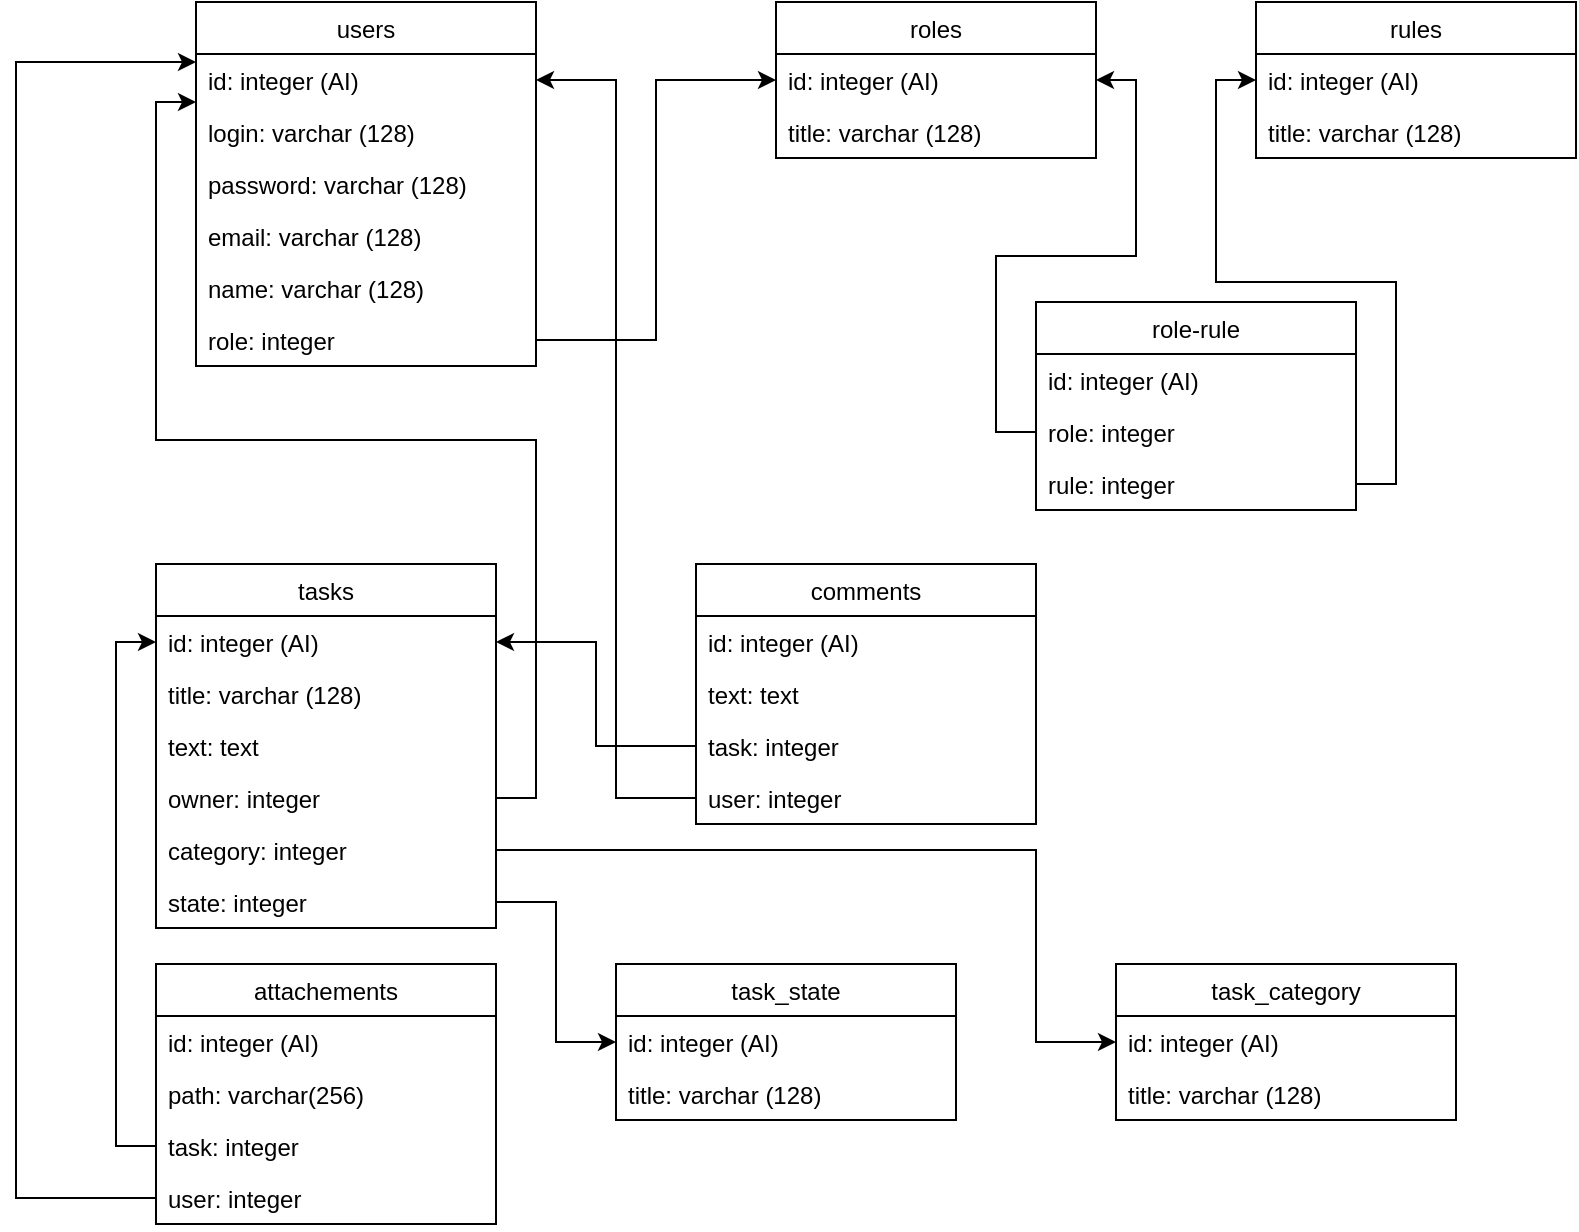 <mxfile version="13.0.1" type="device"><diagram name="Page-1" id="929967ad-93f9-6ef4-fab6-5d389245f69c"><mxGraphModel dx="1296" dy="731" grid="1" gridSize="10" guides="1" tooltips="1" connect="1" arrows="1" fold="1" page="1" pageScale="1.5" pageWidth="1169" pageHeight="826" background="none" math="0" shadow="0"><root><mxCell id="0" style=";html=1;"/><mxCell id="1" style=";html=1;" parent="0"/><mxCell id="OaZ0v9aWiFBgGHapWuBa-2" value="users" style="swimlane;fontStyle=0;childLayout=stackLayout;horizontal=1;startSize=26;fillColor=none;horizontalStack=0;resizeParent=1;resizeParentMax=0;resizeLast=0;collapsible=1;marginBottom=0;" vertex="1" parent="1"><mxGeometry x="150" y="160" width="170" height="182" as="geometry"><mxRectangle x="150" y="160" width="60" height="26" as="alternateBounds"/></mxGeometry></mxCell><mxCell id="OaZ0v9aWiFBgGHapWuBa-3" value="id: integer (AI)" style="text;strokeColor=none;fillColor=none;align=left;verticalAlign=top;spacingLeft=4;spacingRight=4;overflow=hidden;rotatable=0;points=[[0,0.5],[1,0.5]];portConstraint=eastwest;" vertex="1" parent="OaZ0v9aWiFBgGHapWuBa-2"><mxGeometry y="26" width="170" height="26" as="geometry"/></mxCell><mxCell id="OaZ0v9aWiFBgGHapWuBa-4" value="login: varchar (128)" style="text;strokeColor=none;fillColor=none;align=left;verticalAlign=top;spacingLeft=4;spacingRight=4;overflow=hidden;rotatable=0;points=[[0,0.5],[1,0.5]];portConstraint=eastwest;" vertex="1" parent="OaZ0v9aWiFBgGHapWuBa-2"><mxGeometry y="52" width="170" height="26" as="geometry"/></mxCell><mxCell id="OaZ0v9aWiFBgGHapWuBa-5" value="password: varchar (128)" style="text;strokeColor=none;fillColor=none;align=left;verticalAlign=top;spacingLeft=4;spacingRight=4;overflow=hidden;rotatable=0;points=[[0,0.5],[1,0.5]];portConstraint=eastwest;" vertex="1" parent="OaZ0v9aWiFBgGHapWuBa-2"><mxGeometry y="78" width="170" height="26" as="geometry"/></mxCell><mxCell id="OaZ0v9aWiFBgGHapWuBa-13" value="email: varchar (128)" style="text;strokeColor=none;fillColor=none;align=left;verticalAlign=top;spacingLeft=4;spacingRight=4;overflow=hidden;rotatable=0;points=[[0,0.5],[1,0.5]];portConstraint=eastwest;" vertex="1" parent="OaZ0v9aWiFBgGHapWuBa-2"><mxGeometry y="104" width="170" height="26" as="geometry"/></mxCell><mxCell id="OaZ0v9aWiFBgGHapWuBa-12" value="name: varchar (128)" style="text;strokeColor=none;fillColor=none;align=left;verticalAlign=top;spacingLeft=4;spacingRight=4;overflow=hidden;rotatable=0;points=[[0,0.5],[1,0.5]];portConstraint=eastwest;" vertex="1" parent="OaZ0v9aWiFBgGHapWuBa-2"><mxGeometry y="130" width="170" height="26" as="geometry"/></mxCell><mxCell id="OaZ0v9aWiFBgGHapWuBa-14" value="role: integer" style="text;strokeColor=none;fillColor=none;align=left;verticalAlign=top;spacingLeft=4;spacingRight=4;overflow=hidden;rotatable=0;points=[[0,0.5],[1,0.5]];portConstraint=eastwest;" vertex="1" parent="OaZ0v9aWiFBgGHapWuBa-2"><mxGeometry y="156" width="170" height="26" as="geometry"/></mxCell><mxCell id="OaZ0v9aWiFBgGHapWuBa-33" style="edgeStyle=orthogonalEdgeStyle;rounded=0;orthogonalLoop=1;jettySize=auto;html=1;entryX=0;entryY=0.5;entryDx=0;entryDy=0;" edge="1" parent="1" source="OaZ0v9aWiFBgGHapWuBa-14" target="OaZ0v9aWiFBgGHapWuBa-16"><mxGeometry relative="1" as="geometry"/></mxCell><mxCell id="OaZ0v9aWiFBgGHapWuBa-37" value="comments" style="swimlane;fontStyle=0;childLayout=stackLayout;horizontal=1;startSize=26;fillColor=none;horizontalStack=0;resizeParent=1;resizeParentMax=0;resizeLast=0;collapsible=1;marginBottom=0;" vertex="1" parent="1"><mxGeometry x="400" y="441" width="170" height="130" as="geometry"/></mxCell><mxCell id="OaZ0v9aWiFBgGHapWuBa-38" value="id: integer (AI)" style="text;strokeColor=none;fillColor=none;align=left;verticalAlign=top;spacingLeft=4;spacingRight=4;overflow=hidden;rotatable=0;points=[[0,0.5],[1,0.5]];portConstraint=eastwest;" vertex="1" parent="OaZ0v9aWiFBgGHapWuBa-37"><mxGeometry y="26" width="170" height="26" as="geometry"/></mxCell><mxCell id="OaZ0v9aWiFBgGHapWuBa-40" value="text: text" style="text;strokeColor=none;fillColor=none;align=left;verticalAlign=top;spacingLeft=4;spacingRight=4;overflow=hidden;rotatable=0;points=[[0,0.5],[1,0.5]];portConstraint=eastwest;" vertex="1" parent="OaZ0v9aWiFBgGHapWuBa-37"><mxGeometry y="52" width="170" height="26" as="geometry"/></mxCell><mxCell id="OaZ0v9aWiFBgGHapWuBa-42" value="task: integer" style="text;strokeColor=none;fillColor=none;align=left;verticalAlign=top;spacingLeft=4;spacingRight=4;overflow=hidden;rotatable=0;points=[[0,0.5],[1,0.5]];portConstraint=eastwest;" vertex="1" parent="OaZ0v9aWiFBgGHapWuBa-37"><mxGeometry y="78" width="170" height="26" as="geometry"/></mxCell><mxCell id="OaZ0v9aWiFBgGHapWuBa-43" value="user: integer" style="text;strokeColor=none;fillColor=none;align=left;verticalAlign=top;spacingLeft=4;spacingRight=4;overflow=hidden;rotatable=0;points=[[0,0.5],[1,0.5]];portConstraint=eastwest;" vertex="1" parent="OaZ0v9aWiFBgGHapWuBa-37"><mxGeometry y="104" width="170" height="26" as="geometry"/></mxCell><mxCell id="OaZ0v9aWiFBgGHapWuBa-44" style="edgeStyle=orthogonalEdgeStyle;rounded=0;orthogonalLoop=1;jettySize=auto;html=1;entryX=1;entryY=0.5;entryDx=0;entryDy=0;" edge="1" parent="1" source="OaZ0v9aWiFBgGHapWuBa-42" target="OaZ0v9aWiFBgGHapWuBa-26"><mxGeometry relative="1" as="geometry"/></mxCell><mxCell id="OaZ0v9aWiFBgGHapWuBa-45" style="edgeStyle=orthogonalEdgeStyle;rounded=0;orthogonalLoop=1;jettySize=auto;html=1;" edge="1" parent="1" source="OaZ0v9aWiFBgGHapWuBa-43" target="OaZ0v9aWiFBgGHapWuBa-3"><mxGeometry relative="1" as="geometry"><mxPoint x="340" y="200" as="targetPoint"/></mxGeometry></mxCell><mxCell id="OaZ0v9aWiFBgGHapWuBa-15" value="roles" style="swimlane;fontStyle=0;childLayout=stackLayout;horizontal=1;startSize=26;fillColor=none;horizontalStack=0;resizeParent=1;resizeParentMax=0;resizeLast=0;collapsible=1;marginBottom=0;" vertex="1" parent="1"><mxGeometry x="440" y="160" width="160" height="78" as="geometry"/></mxCell><mxCell id="OaZ0v9aWiFBgGHapWuBa-16" value="id: integer (AI)" style="text;strokeColor=none;fillColor=none;align=left;verticalAlign=top;spacingLeft=4;spacingRight=4;overflow=hidden;rotatable=0;points=[[0,0.5],[1,0.5]];portConstraint=eastwest;" vertex="1" parent="OaZ0v9aWiFBgGHapWuBa-15"><mxGeometry y="26" width="160" height="26" as="geometry"/></mxCell><mxCell id="OaZ0v9aWiFBgGHapWuBa-17" value="title: varchar (128)" style="text;strokeColor=none;fillColor=none;align=left;verticalAlign=top;spacingLeft=4;spacingRight=4;overflow=hidden;rotatable=0;points=[[0,0.5],[1,0.5]];portConstraint=eastwest;" vertex="1" parent="OaZ0v9aWiFBgGHapWuBa-15"><mxGeometry y="52" width="160" height="26" as="geometry"/></mxCell><mxCell id="OaZ0v9aWiFBgGHapWuBa-22" value="rules" style="swimlane;fontStyle=0;childLayout=stackLayout;horizontal=1;startSize=26;fillColor=none;horizontalStack=0;resizeParent=1;resizeParentMax=0;resizeLast=0;collapsible=1;marginBottom=0;" vertex="1" parent="1"><mxGeometry x="680" y="160" width="160" height="78" as="geometry"/></mxCell><mxCell id="OaZ0v9aWiFBgGHapWuBa-23" value="id: integer (AI)" style="text;strokeColor=none;fillColor=none;align=left;verticalAlign=top;spacingLeft=4;spacingRight=4;overflow=hidden;rotatable=0;points=[[0,0.5],[1,0.5]];portConstraint=eastwest;" vertex="1" parent="OaZ0v9aWiFBgGHapWuBa-22"><mxGeometry y="26" width="160" height="26" as="geometry"/></mxCell><mxCell id="OaZ0v9aWiFBgGHapWuBa-24" value="title: varchar (128)" style="text;strokeColor=none;fillColor=none;align=left;verticalAlign=top;spacingLeft=4;spacingRight=4;overflow=hidden;rotatable=0;points=[[0,0.5],[1,0.5]];portConstraint=eastwest;" vertex="1" parent="OaZ0v9aWiFBgGHapWuBa-22"><mxGeometry y="52" width="160" height="26" as="geometry"/></mxCell><mxCell id="OaZ0v9aWiFBgGHapWuBa-25" value="tasks" style="swimlane;fontStyle=0;childLayout=stackLayout;horizontal=1;startSize=26;fillColor=none;horizontalStack=0;resizeParent=1;resizeParentMax=0;resizeLast=0;collapsible=1;marginBottom=0;" vertex="1" parent="1"><mxGeometry x="130" y="441" width="170" height="182" as="geometry"/></mxCell><mxCell id="OaZ0v9aWiFBgGHapWuBa-26" value="id: integer (AI)" style="text;strokeColor=none;fillColor=none;align=left;verticalAlign=top;spacingLeft=4;spacingRight=4;overflow=hidden;rotatable=0;points=[[0,0.5],[1,0.5]];portConstraint=eastwest;" vertex="1" parent="OaZ0v9aWiFBgGHapWuBa-25"><mxGeometry y="26" width="170" height="26" as="geometry"/></mxCell><mxCell id="OaZ0v9aWiFBgGHapWuBa-27" value="title: varchar (128)" style="text;strokeColor=none;fillColor=none;align=left;verticalAlign=top;spacingLeft=4;spacingRight=4;overflow=hidden;rotatable=0;points=[[0,0.5],[1,0.5]];portConstraint=eastwest;" vertex="1" parent="OaZ0v9aWiFBgGHapWuBa-25"><mxGeometry y="52" width="170" height="26" as="geometry"/></mxCell><mxCell id="OaZ0v9aWiFBgGHapWuBa-34" value="text: text" style="text;strokeColor=none;fillColor=none;align=left;verticalAlign=top;spacingLeft=4;spacingRight=4;overflow=hidden;rotatable=0;points=[[0,0.5],[1,0.5]];portConstraint=eastwest;" vertex="1" parent="OaZ0v9aWiFBgGHapWuBa-25"><mxGeometry y="78" width="170" height="26" as="geometry"/></mxCell><mxCell id="OaZ0v9aWiFBgGHapWuBa-35" value="owner: integer" style="text;strokeColor=none;fillColor=none;align=left;verticalAlign=top;spacingLeft=4;spacingRight=4;overflow=hidden;rotatable=0;points=[[0,0.5],[1,0.5]];portConstraint=eastwest;" vertex="1" parent="OaZ0v9aWiFBgGHapWuBa-25"><mxGeometry y="104" width="170" height="26" as="geometry"/></mxCell><mxCell id="OaZ0v9aWiFBgGHapWuBa-67" value="category: integer" style="text;strokeColor=none;fillColor=none;align=left;verticalAlign=top;spacingLeft=4;spacingRight=4;overflow=hidden;rotatable=0;points=[[0,0.5],[1,0.5]];portConstraint=eastwest;" vertex="1" parent="OaZ0v9aWiFBgGHapWuBa-25"><mxGeometry y="130" width="170" height="26" as="geometry"/></mxCell><mxCell id="OaZ0v9aWiFBgGHapWuBa-36" value="state: integer" style="text;strokeColor=none;fillColor=none;align=left;verticalAlign=top;spacingLeft=4;spacingRight=4;overflow=hidden;rotatable=0;points=[[0,0.5],[1,0.5]];portConstraint=eastwest;" vertex="1" parent="OaZ0v9aWiFBgGHapWuBa-25"><mxGeometry y="156" width="170" height="26" as="geometry"/></mxCell><mxCell id="OaZ0v9aWiFBgGHapWuBa-46" style="edgeStyle=orthogonalEdgeStyle;rounded=0;orthogonalLoop=1;jettySize=auto;html=1;" edge="1" parent="1" source="OaZ0v9aWiFBgGHapWuBa-35" target="OaZ0v9aWiFBgGHapWuBa-3"><mxGeometry relative="1" as="geometry"><Array as="points"><mxPoint x="320" y="558"/><mxPoint x="320" y="379"/><mxPoint x="130" y="379"/><mxPoint x="130" y="210"/></Array></mxGeometry></mxCell><mxCell id="OaZ0v9aWiFBgGHapWuBa-52" style="edgeStyle=orthogonalEdgeStyle;rounded=0;orthogonalLoop=1;jettySize=auto;html=1;" edge="1" parent="1" source="OaZ0v9aWiFBgGHapWuBa-49" target="OaZ0v9aWiFBgGHapWuBa-16"><mxGeometry relative="1" as="geometry"/></mxCell><mxCell id="OaZ0v9aWiFBgGHapWuBa-53" style="edgeStyle=orthogonalEdgeStyle;rounded=0;orthogonalLoop=1;jettySize=auto;html=1;entryX=0;entryY=0.5;entryDx=0;entryDy=0;" edge="1" parent="1" source="OaZ0v9aWiFBgGHapWuBa-50" target="OaZ0v9aWiFBgGHapWuBa-23"><mxGeometry relative="1" as="geometry"/></mxCell><mxCell id="OaZ0v9aWiFBgGHapWuBa-47" value="role-rule" style="swimlane;fontStyle=0;childLayout=stackLayout;horizontal=1;startSize=26;fillColor=none;horizontalStack=0;resizeParent=1;resizeParentMax=0;resizeLast=0;collapsible=1;marginBottom=0;" vertex="1" parent="1"><mxGeometry x="570" y="310" width="160" height="104" as="geometry"/></mxCell><mxCell id="OaZ0v9aWiFBgGHapWuBa-48" value="id: integer (AI)" style="text;strokeColor=none;fillColor=none;align=left;verticalAlign=top;spacingLeft=4;spacingRight=4;overflow=hidden;rotatable=0;points=[[0,0.5],[1,0.5]];portConstraint=eastwest;" vertex="1" parent="OaZ0v9aWiFBgGHapWuBa-47"><mxGeometry y="26" width="160" height="26" as="geometry"/></mxCell><mxCell id="OaZ0v9aWiFBgGHapWuBa-49" value="role: integer" style="text;strokeColor=none;fillColor=none;align=left;verticalAlign=top;spacingLeft=4;spacingRight=4;overflow=hidden;rotatable=0;points=[[0,0.5],[1,0.5]];portConstraint=eastwest;" vertex="1" parent="OaZ0v9aWiFBgGHapWuBa-47"><mxGeometry y="52" width="160" height="26" as="geometry"/></mxCell><mxCell id="OaZ0v9aWiFBgGHapWuBa-50" value="rule: integer" style="text;strokeColor=none;fillColor=none;align=left;verticalAlign=top;spacingLeft=4;spacingRight=4;overflow=hidden;rotatable=0;points=[[0,0.5],[1,0.5]];portConstraint=eastwest;" vertex="1" parent="OaZ0v9aWiFBgGHapWuBa-47"><mxGeometry y="78" width="160" height="26" as="geometry"/></mxCell><mxCell id="OaZ0v9aWiFBgGHapWuBa-54" value="attachements" style="swimlane;fontStyle=0;childLayout=stackLayout;horizontal=1;startSize=26;fillColor=none;horizontalStack=0;resizeParent=1;resizeParentMax=0;resizeLast=0;collapsible=1;marginBottom=0;" vertex="1" parent="1"><mxGeometry x="130" y="641" width="170" height="130" as="geometry"/></mxCell><mxCell id="OaZ0v9aWiFBgGHapWuBa-55" value="id: integer (AI)" style="text;strokeColor=none;fillColor=none;align=left;verticalAlign=top;spacingLeft=4;spacingRight=4;overflow=hidden;rotatable=0;points=[[0,0.5],[1,0.5]];portConstraint=eastwest;" vertex="1" parent="OaZ0v9aWiFBgGHapWuBa-54"><mxGeometry y="26" width="170" height="26" as="geometry"/></mxCell><mxCell id="OaZ0v9aWiFBgGHapWuBa-56" value="path: varchar(256)" style="text;strokeColor=none;fillColor=none;align=left;verticalAlign=top;spacingLeft=4;spacingRight=4;overflow=hidden;rotatable=0;points=[[0,0.5],[1,0.5]];portConstraint=eastwest;" vertex="1" parent="OaZ0v9aWiFBgGHapWuBa-54"><mxGeometry y="52" width="170" height="26" as="geometry"/></mxCell><mxCell id="OaZ0v9aWiFBgGHapWuBa-60" value="task: integer" style="text;strokeColor=none;fillColor=none;align=left;verticalAlign=top;spacingLeft=4;spacingRight=4;overflow=hidden;rotatable=0;points=[[0,0.5],[1,0.5]];portConstraint=eastwest;" vertex="1" parent="OaZ0v9aWiFBgGHapWuBa-54"><mxGeometry y="78" width="170" height="26" as="geometry"/></mxCell><mxCell id="OaZ0v9aWiFBgGHapWuBa-59" value="user: integer" style="text;strokeColor=none;fillColor=none;align=left;verticalAlign=top;spacingLeft=4;spacingRight=4;overflow=hidden;rotatable=0;points=[[0,0.5],[1,0.5]];portConstraint=eastwest;" vertex="1" parent="OaZ0v9aWiFBgGHapWuBa-54"><mxGeometry y="104" width="170" height="26" as="geometry"/></mxCell><mxCell id="OaZ0v9aWiFBgGHapWuBa-61" style="edgeStyle=orthogonalEdgeStyle;rounded=0;orthogonalLoop=1;jettySize=auto;html=1;entryX=0;entryY=0.5;entryDx=0;entryDy=0;" edge="1" parent="1" source="OaZ0v9aWiFBgGHapWuBa-60" target="OaZ0v9aWiFBgGHapWuBa-26"><mxGeometry relative="1" as="geometry"/></mxCell><mxCell id="OaZ0v9aWiFBgGHapWuBa-62" style="edgeStyle=orthogonalEdgeStyle;rounded=0;orthogonalLoop=1;jettySize=auto;html=1;" edge="1" parent="1" source="OaZ0v9aWiFBgGHapWuBa-59" target="OaZ0v9aWiFBgGHapWuBa-3"><mxGeometry relative="1" as="geometry"><Array as="points"><mxPoint x="60" y="758"/><mxPoint x="60" y="190"/></Array></mxGeometry></mxCell><mxCell id="OaZ0v9aWiFBgGHapWuBa-19" value="task_state" style="swimlane;fontStyle=0;childLayout=stackLayout;horizontal=1;startSize=26;fillColor=none;horizontalStack=0;resizeParent=1;resizeParentMax=0;resizeLast=0;collapsible=1;marginBottom=0;" vertex="1" parent="1"><mxGeometry x="360" y="641" width="170" height="78" as="geometry"/></mxCell><mxCell id="OaZ0v9aWiFBgGHapWuBa-20" value="id: integer (AI)" style="text;strokeColor=none;fillColor=none;align=left;verticalAlign=top;spacingLeft=4;spacingRight=4;overflow=hidden;rotatable=0;points=[[0,0.5],[1,0.5]];portConstraint=eastwest;" vertex="1" parent="OaZ0v9aWiFBgGHapWuBa-19"><mxGeometry y="26" width="170" height="26" as="geometry"/></mxCell><mxCell id="OaZ0v9aWiFBgGHapWuBa-21" value="title: varchar (128)" style="text;strokeColor=none;fillColor=none;align=left;verticalAlign=top;spacingLeft=4;spacingRight=4;overflow=hidden;rotatable=0;points=[[0,0.5],[1,0.5]];portConstraint=eastwest;" vertex="1" parent="OaZ0v9aWiFBgGHapWuBa-19"><mxGeometry y="52" width="170" height="26" as="geometry"/></mxCell><mxCell id="OaZ0v9aWiFBgGHapWuBa-63" style="edgeStyle=orthogonalEdgeStyle;rounded=0;orthogonalLoop=1;jettySize=auto;html=1;entryX=0;entryY=0.5;entryDx=0;entryDy=0;" edge="1" parent="1" source="OaZ0v9aWiFBgGHapWuBa-36" target="OaZ0v9aWiFBgGHapWuBa-20"><mxGeometry relative="1" as="geometry"/></mxCell><mxCell id="OaZ0v9aWiFBgGHapWuBa-68" style="edgeStyle=orthogonalEdgeStyle;rounded=0;orthogonalLoop=1;jettySize=auto;html=1;entryX=0;entryY=0.5;entryDx=0;entryDy=0;" edge="1" parent="1" source="OaZ0v9aWiFBgGHapWuBa-67" target="OaZ0v9aWiFBgGHapWuBa-65"><mxGeometry relative="1" as="geometry"><Array as="points"><mxPoint x="570" y="584"/><mxPoint x="570" y="680"/></Array></mxGeometry></mxCell><mxCell id="OaZ0v9aWiFBgGHapWuBa-64" value="task_category" style="swimlane;fontStyle=0;childLayout=stackLayout;horizontal=1;startSize=26;fillColor=none;horizontalStack=0;resizeParent=1;resizeParentMax=0;resizeLast=0;collapsible=1;marginBottom=0;" vertex="1" parent="1"><mxGeometry x="610" y="641" width="170" height="78" as="geometry"/></mxCell><mxCell id="OaZ0v9aWiFBgGHapWuBa-65" value="id: integer (AI)" style="text;strokeColor=none;fillColor=none;align=left;verticalAlign=top;spacingLeft=4;spacingRight=4;overflow=hidden;rotatable=0;points=[[0,0.5],[1,0.5]];portConstraint=eastwest;" vertex="1" parent="OaZ0v9aWiFBgGHapWuBa-64"><mxGeometry y="26" width="170" height="26" as="geometry"/></mxCell><mxCell id="OaZ0v9aWiFBgGHapWuBa-66" value="title: varchar (128)" style="text;strokeColor=none;fillColor=none;align=left;verticalAlign=top;spacingLeft=4;spacingRight=4;overflow=hidden;rotatable=0;points=[[0,0.5],[1,0.5]];portConstraint=eastwest;" vertex="1" parent="OaZ0v9aWiFBgGHapWuBa-64"><mxGeometry y="52" width="170" height="26" as="geometry"/></mxCell></root></mxGraphModel></diagram></mxfile>